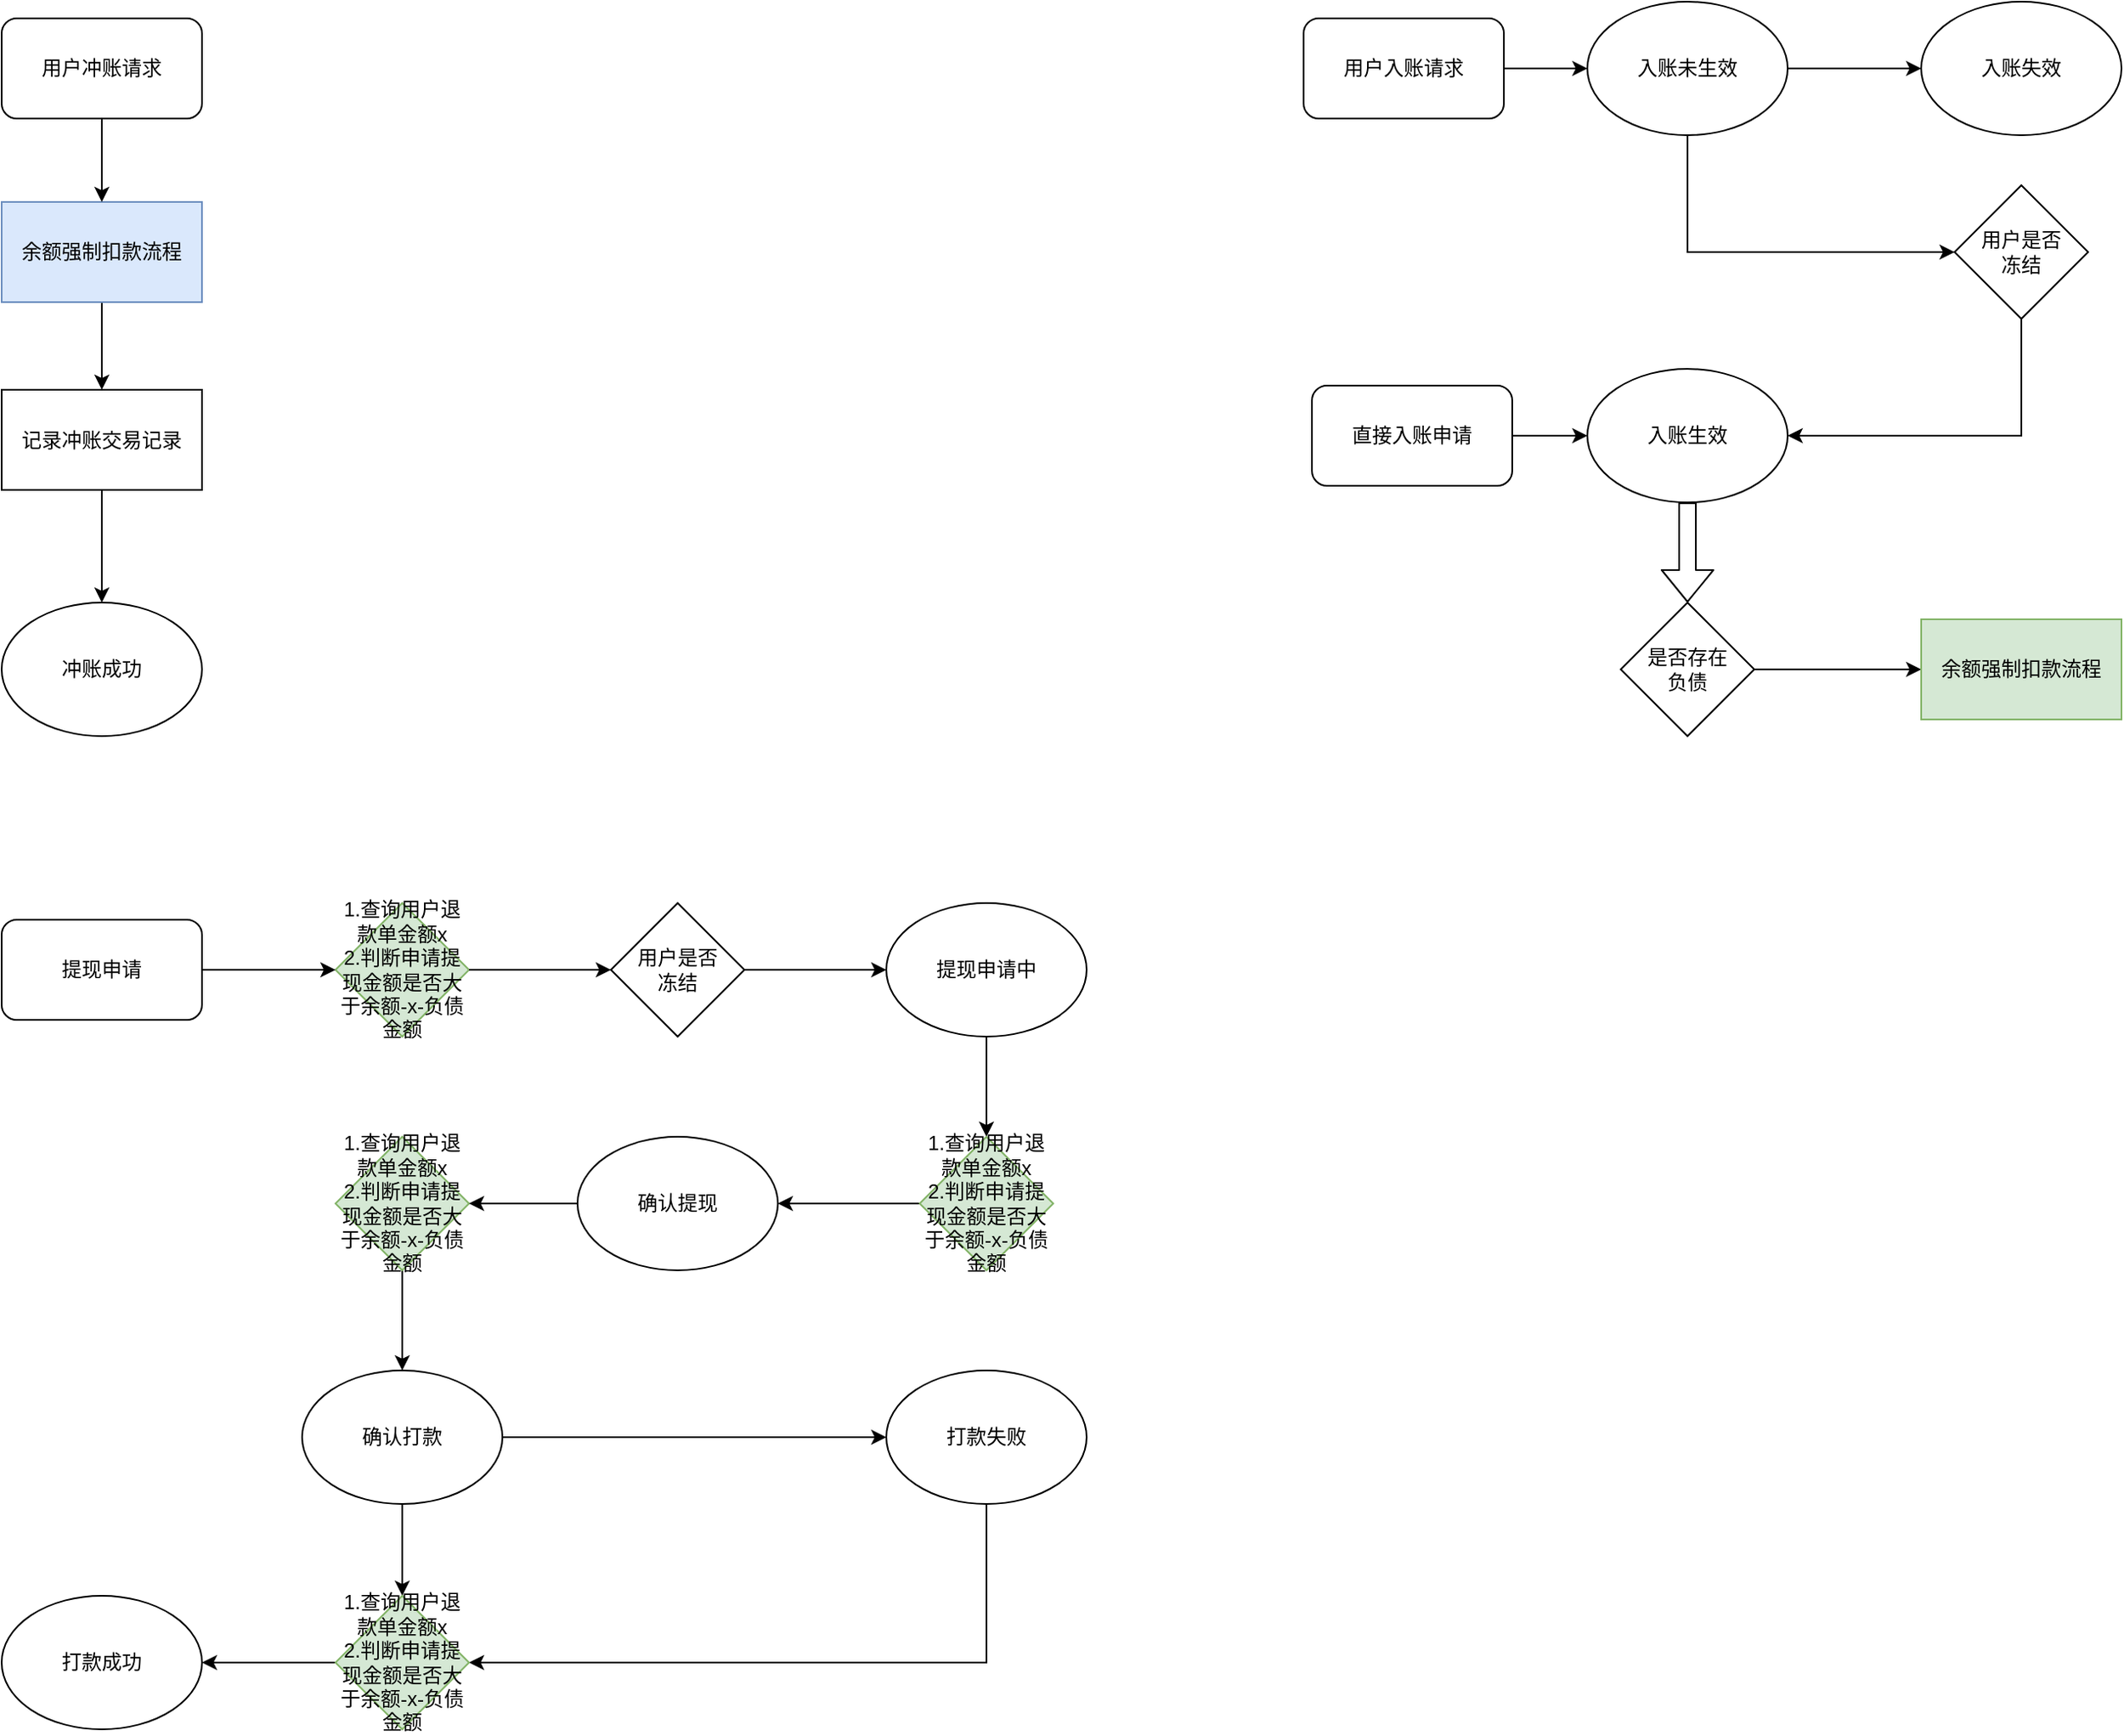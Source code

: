 <mxfile version="12.2.2" type="github" pages="1">
  <diagram id="K5ssQcy8KxZWnZY8tlnZ" name="第 1 页">
    <mxGraphModel dx="1886" dy="859" grid="1" gridSize="10" guides="1" tooltips="1" connect="1" arrows="1" fold="1" page="1" pageScale="1" pageWidth="1400" pageHeight="850" math="0" shadow="0">
      <root>
        <mxCell id="0"/>
        <mxCell id="1" parent="0"/>
        <mxCell id="_kDz9-TRVkqLSU2LjWo9-6" style="edgeStyle=orthogonalEdgeStyle;rounded=0;orthogonalLoop=1;jettySize=auto;html=1;exitX=1;exitY=0.5;exitDx=0;exitDy=0;entryX=0;entryY=0.5;entryDx=0;entryDy=0;" parent="1" source="_kDz9-TRVkqLSU2LjWo9-11" target="_kDz9-TRVkqLSU2LjWo9-70" edge="1">
          <mxGeometry relative="1" as="geometry">
            <mxPoint x="1270.412" y="489.824" as="targetPoint"/>
          </mxGeometry>
        </mxCell>
        <mxCell id="_kDz9-TRVkqLSU2LjWo9-57" style="edgeStyle=orthogonalEdgeStyle;rounded=0;orthogonalLoop=1;jettySize=auto;html=1;exitX=1;exitY=0.5;exitDx=0;exitDy=0;" parent="1" source="_kDz9-TRVkqLSU2LjWo9-1" target="_kDz9-TRVkqLSU2LjWo9-56" edge="1">
          <mxGeometry relative="1" as="geometry"/>
        </mxCell>
        <mxCell id="LmvMZchNnkPi5NOvrC4N-1" style="edgeStyle=orthogonalEdgeStyle;rounded=0;orthogonalLoop=1;jettySize=auto;html=1;exitX=0.5;exitY=1;exitDx=0;exitDy=0;entryX=0;entryY=0.5;entryDx=0;entryDy=0;" edge="1" parent="1" source="_kDz9-TRVkqLSU2LjWo9-1" target="_kDz9-TRVkqLSU2LjWo9-23">
          <mxGeometry relative="1" as="geometry"/>
        </mxCell>
        <mxCell id="_kDz9-TRVkqLSU2LjWo9-1" value="入账未生效" style="ellipse;whiteSpace=wrap;html=1;" parent="1" vertex="1">
          <mxGeometry x="1010" y="30" width="120" height="80" as="geometry"/>
        </mxCell>
        <mxCell id="_kDz9-TRVkqLSU2LjWo9-8" style="edgeStyle=orthogonalEdgeStyle;rounded=0;orthogonalLoop=1;jettySize=auto;html=1;exitX=1;exitY=0.5;exitDx=0;exitDy=0;entryX=0;entryY=0.5;entryDx=0;entryDy=0;" parent="1" source="_kDz9-TRVkqLSU2LjWo9-60" target="_kDz9-TRVkqLSU2LjWo9-1" edge="1">
          <mxGeometry relative="1" as="geometry">
            <mxPoint x="890.412" y="69.824" as="sourcePoint"/>
            <mxPoint x="800" y="70" as="targetPoint"/>
          </mxGeometry>
        </mxCell>
        <mxCell id="_kDz9-TRVkqLSU2LjWo9-4" value="入账生效" style="ellipse;whiteSpace=wrap;html=1;" parent="1" vertex="1">
          <mxGeometry x="1010" y="250" width="120" height="80" as="geometry"/>
        </mxCell>
        <mxCell id="_kDz9-TRVkqLSU2LjWo9-11" value="是否存在&lt;br&gt;负债" style="rhombus;whiteSpace=wrap;html=1;" parent="1" vertex="1">
          <mxGeometry x="1030" y="390" width="80" height="80" as="geometry"/>
        </mxCell>
        <mxCell id="_kDz9-TRVkqLSU2LjWo9-32" style="edgeStyle=orthogonalEdgeStyle;rounded=0;orthogonalLoop=1;jettySize=auto;html=1;exitX=0.5;exitY=1;exitDx=0;exitDy=0;entryX=0.5;entryY=0;entryDx=0;entryDy=0;" parent="1" source="_kDz9-TRVkqLSU2LjWo9-19" target="_kDz9-TRVkqLSU2LjWo9-30" edge="1">
          <mxGeometry relative="1" as="geometry"/>
        </mxCell>
        <mxCell id="_kDz9-TRVkqLSU2LjWo9-19" value="提现申请中" style="ellipse;whiteSpace=wrap;html=1;" parent="1" vertex="1">
          <mxGeometry x="590" y="570" width="120" height="80" as="geometry"/>
        </mxCell>
        <mxCell id="_kDz9-TRVkqLSU2LjWo9-21" value="冲账成功" style="ellipse;whiteSpace=wrap;html=1;" parent="1" vertex="1">
          <mxGeometry x="60" y="390" width="120" height="80" as="geometry"/>
        </mxCell>
        <mxCell id="_kDz9-TRVkqLSU2LjWo9-24" style="edgeStyle=orthogonalEdgeStyle;rounded=0;orthogonalLoop=1;jettySize=auto;html=1;exitX=0.5;exitY=1;exitDx=0;exitDy=0;entryX=1;entryY=0.5;entryDx=0;entryDy=0;" parent="1" source="_kDz9-TRVkqLSU2LjWo9-23" target="_kDz9-TRVkqLSU2LjWo9-4" edge="1">
          <mxGeometry relative="1" as="geometry"/>
        </mxCell>
        <mxCell id="_kDz9-TRVkqLSU2LjWo9-23" value="用户是否&lt;br&gt;冻结" style="rhombus;whiteSpace=wrap;html=1;" parent="1" vertex="1">
          <mxGeometry x="1230" y="140" width="80" height="80" as="geometry"/>
        </mxCell>
        <mxCell id="_kDz9-TRVkqLSU2LjWo9-27" style="edgeStyle=orthogonalEdgeStyle;rounded=0;orthogonalLoop=1;jettySize=auto;html=1;exitX=1;exitY=0.5;exitDx=0;exitDy=0;" parent="1" source="_kDz9-TRVkqLSU2LjWo9-49" target="_kDz9-TRVkqLSU2LjWo9-19" edge="1">
          <mxGeometry relative="1" as="geometry"/>
        </mxCell>
        <mxCell id="_kDz9-TRVkqLSU2LjWo9-26" value="1.查询用户退款单金额x&lt;br&gt;2.判断申请提现金额是否大于余额-x-负债金额" style="rhombus;whiteSpace=wrap;html=1;fillColor=#d5e8d4;strokeColor=#82b366;" parent="1" vertex="1">
          <mxGeometry x="260" y="570" width="80" height="80" as="geometry"/>
        </mxCell>
        <mxCell id="_kDz9-TRVkqLSU2LjWo9-42" style="edgeStyle=orthogonalEdgeStyle;rounded=0;orthogonalLoop=1;jettySize=auto;html=1;exitX=1;exitY=0.5;exitDx=0;exitDy=0;entryX=0;entryY=0.5;entryDx=0;entryDy=0;" parent="1" source="_kDz9-TRVkqLSU2LjWo9-28" target="_kDz9-TRVkqLSU2LjWo9-40" edge="1">
          <mxGeometry relative="1" as="geometry"/>
        </mxCell>
        <mxCell id="_kDz9-TRVkqLSU2LjWo9-44" style="edgeStyle=orthogonalEdgeStyle;rounded=0;orthogonalLoop=1;jettySize=auto;html=1;exitX=0.5;exitY=1;exitDx=0;exitDy=0;entryX=0.5;entryY=0;entryDx=0;entryDy=0;" parent="1" source="_kDz9-TRVkqLSU2LjWo9-28" target="_kDz9-TRVkqLSU2LjWo9-63" edge="1">
          <mxGeometry relative="1" as="geometry"/>
        </mxCell>
        <mxCell id="_kDz9-TRVkqLSU2LjWo9-28" value="确认打款" style="ellipse;whiteSpace=wrap;html=1;" parent="1" vertex="1">
          <mxGeometry x="240" y="850" width="120" height="80" as="geometry"/>
        </mxCell>
        <mxCell id="_kDz9-TRVkqLSU2LjWo9-35" style="edgeStyle=orthogonalEdgeStyle;rounded=0;orthogonalLoop=1;jettySize=auto;html=1;exitX=0.5;exitY=1;exitDx=0;exitDy=0;entryX=0.5;entryY=0;entryDx=0;entryDy=0;" parent="1" source="_kDz9-TRVkqLSU2LjWo9-38" target="_kDz9-TRVkqLSU2LjWo9-28" edge="1">
          <mxGeometry relative="1" as="geometry">
            <mxPoint x="480" y="1025" as="targetPoint"/>
          </mxGeometry>
        </mxCell>
        <mxCell id="_kDz9-TRVkqLSU2LjWo9-29" value="确认提现" style="ellipse;whiteSpace=wrap;html=1;" parent="1" vertex="1">
          <mxGeometry x="405" y="710" width="120" height="80" as="geometry"/>
        </mxCell>
        <mxCell id="_kDz9-TRVkqLSU2LjWo9-33" style="edgeStyle=orthogonalEdgeStyle;rounded=0;orthogonalLoop=1;jettySize=auto;html=1;exitX=0;exitY=0.5;exitDx=0;exitDy=0;entryX=1;entryY=0.5;entryDx=0;entryDy=0;" parent="1" source="_kDz9-TRVkqLSU2LjWo9-30" target="_kDz9-TRVkqLSU2LjWo9-29" edge="1">
          <mxGeometry relative="1" as="geometry"/>
        </mxCell>
        <mxCell id="_kDz9-TRVkqLSU2LjWo9-30" value="1.查询用户退款单金额x&lt;br&gt;2.判断申请提现金额是否大于余额-x-负债金额" style="rhombus;whiteSpace=wrap;html=1;fillColor=#d5e8d4;strokeColor=#82b366;" parent="1" vertex="1">
          <mxGeometry x="610" y="710" width="80" height="80" as="geometry"/>
        </mxCell>
        <mxCell id="_kDz9-TRVkqLSU2LjWo9-38" value="1.查询用户退款单金额x&lt;br&gt;2.判断申请提现金额是否大于余额-x-负债金额" style="rhombus;whiteSpace=wrap;html=1;fillColor=#d5e8d4;strokeColor=#82b366;" parent="1" vertex="1">
          <mxGeometry x="260" y="710" width="80" height="80" as="geometry"/>
        </mxCell>
        <mxCell id="_kDz9-TRVkqLSU2LjWo9-39" style="edgeStyle=orthogonalEdgeStyle;rounded=0;orthogonalLoop=1;jettySize=auto;html=1;exitX=0;exitY=0.5;exitDx=0;exitDy=0;entryX=1;entryY=0.5;entryDx=0;entryDy=0;" parent="1" source="_kDz9-TRVkqLSU2LjWo9-29" target="_kDz9-TRVkqLSU2LjWo9-38" edge="1">
          <mxGeometry relative="1" as="geometry">
            <mxPoint x="480" y="990" as="sourcePoint"/>
            <mxPoint x="480" y="1140" as="targetPoint"/>
          </mxGeometry>
        </mxCell>
        <mxCell id="_kDz9-TRVkqLSU2LjWo9-45" style="edgeStyle=orthogonalEdgeStyle;rounded=0;orthogonalLoop=1;jettySize=auto;html=1;exitX=0.5;exitY=1;exitDx=0;exitDy=0;entryX=1;entryY=0.5;entryDx=0;entryDy=0;" parent="1" source="_kDz9-TRVkqLSU2LjWo9-40" target="_kDz9-TRVkqLSU2LjWo9-63" edge="1">
          <mxGeometry relative="1" as="geometry"/>
        </mxCell>
        <mxCell id="_kDz9-TRVkqLSU2LjWo9-40" value="打款失败" style="ellipse;whiteSpace=wrap;html=1;" parent="1" vertex="1">
          <mxGeometry x="590" y="850" width="120" height="80" as="geometry"/>
        </mxCell>
        <mxCell id="_kDz9-TRVkqLSU2LjWo9-43" value="打款成功" style="ellipse;whiteSpace=wrap;html=1;" parent="1" vertex="1">
          <mxGeometry x="60" y="985" width="120" height="80" as="geometry"/>
        </mxCell>
        <mxCell id="_kDz9-TRVkqLSU2LjWo9-49" value="用户是否&lt;br&gt;冻结" style="rhombus;whiteSpace=wrap;html=1;" parent="1" vertex="1">
          <mxGeometry x="425" y="570" width="80" height="80" as="geometry"/>
        </mxCell>
        <mxCell id="_kDz9-TRVkqLSU2LjWo9-51" style="edgeStyle=orthogonalEdgeStyle;rounded=0;orthogonalLoop=1;jettySize=auto;html=1;exitX=1;exitY=0.5;exitDx=0;exitDy=0;" parent="1" source="_kDz9-TRVkqLSU2LjWo9-26" target="_kDz9-TRVkqLSU2LjWo9-49" edge="1">
          <mxGeometry relative="1" as="geometry">
            <mxPoint x="480.412" y="540.353" as="sourcePoint"/>
            <mxPoint x="480" y="759" as="targetPoint"/>
          </mxGeometry>
        </mxCell>
        <mxCell id="_kDz9-TRVkqLSU2LjWo9-53" value="" style="shape=flexArrow;endArrow=classic;html=1;exitX=0.5;exitY=1;exitDx=0;exitDy=0;" parent="1" source="_kDz9-TRVkqLSU2LjWo9-4" target="_kDz9-TRVkqLSU2LjWo9-11" edge="1">
          <mxGeometry width="50" height="50" relative="1" as="geometry">
            <mxPoint x="1220" y="790" as="sourcePoint"/>
            <mxPoint x="1270" y="740" as="targetPoint"/>
          </mxGeometry>
        </mxCell>
        <mxCell id="_kDz9-TRVkqLSU2LjWo9-56" value="入账失效" style="ellipse;whiteSpace=wrap;html=1;" parent="1" vertex="1">
          <mxGeometry x="1210" y="30" width="120" height="80" as="geometry"/>
        </mxCell>
        <mxCell id="_kDz9-TRVkqLSU2LjWo9-59" style="edgeStyle=orthogonalEdgeStyle;rounded=0;orthogonalLoop=1;jettySize=auto;html=1;exitX=1;exitY=0.5;exitDx=0;exitDy=0;entryX=0;entryY=0.5;entryDx=0;entryDy=0;" parent="1" source="_kDz9-TRVkqLSU2LjWo9-58" target="_kDz9-TRVkqLSU2LjWo9-26" edge="1">
          <mxGeometry relative="1" as="geometry"/>
        </mxCell>
        <mxCell id="_kDz9-TRVkqLSU2LjWo9-58" value="提现申请" style="rounded=1;whiteSpace=wrap;html=1;" parent="1" vertex="1">
          <mxGeometry x="60" y="580" width="120" height="60" as="geometry"/>
        </mxCell>
        <mxCell id="_kDz9-TRVkqLSU2LjWo9-60" value="用户入账请求" style="rounded=1;whiteSpace=wrap;html=1;" parent="1" vertex="1">
          <mxGeometry x="840" y="40" width="120" height="60" as="geometry"/>
        </mxCell>
        <mxCell id="_kDz9-TRVkqLSU2LjWo9-68" style="edgeStyle=orthogonalEdgeStyle;rounded=0;orthogonalLoop=1;jettySize=auto;html=1;exitX=0.5;exitY=1;exitDx=0;exitDy=0;entryX=0.5;entryY=0;entryDx=0;entryDy=0;" parent="1" source="_kDz9-TRVkqLSU2LjWo9-55" target="_kDz9-TRVkqLSU2LjWo9-67" edge="1">
          <mxGeometry relative="1" as="geometry"/>
        </mxCell>
        <mxCell id="_kDz9-TRVkqLSU2LjWo9-55" value="余额强制扣款流程" style="rounded=0;whiteSpace=wrap;html=1;fillColor=#dae8fc;strokeColor=#6c8ebf;" parent="1" vertex="1">
          <mxGeometry x="60" y="150" width="120" height="60" as="geometry"/>
        </mxCell>
        <mxCell id="_kDz9-TRVkqLSU2LjWo9-62" style="edgeStyle=orthogonalEdgeStyle;rounded=0;orthogonalLoop=1;jettySize=auto;html=1;entryX=0.5;entryY=0;entryDx=0;entryDy=0;exitX=0.5;exitY=1;exitDx=0;exitDy=0;" parent="1" source="_kDz9-TRVkqLSU2LjWo9-71" target="_kDz9-TRVkqLSU2LjWo9-55" edge="1">
          <mxGeometry relative="1" as="geometry">
            <mxPoint x="130" y="55" as="sourcePoint"/>
            <mxPoint x="460.286" y="294.714" as="targetPoint"/>
          </mxGeometry>
        </mxCell>
        <mxCell id="_kDz9-TRVkqLSU2LjWo9-66" style="edgeStyle=orthogonalEdgeStyle;rounded=0;orthogonalLoop=1;jettySize=auto;html=1;exitX=0;exitY=0.5;exitDx=0;exitDy=0;entryX=1;entryY=0.5;entryDx=0;entryDy=0;" parent="1" source="_kDz9-TRVkqLSU2LjWo9-63" target="_kDz9-TRVkqLSU2LjWo9-43" edge="1">
          <mxGeometry relative="1" as="geometry"/>
        </mxCell>
        <mxCell id="_kDz9-TRVkqLSU2LjWo9-63" value="1.查询用户退款单金额x&lt;br&gt;2.判断申请提现金额是否大于余额-x-负债金额" style="rhombus;whiteSpace=wrap;html=1;fillColor=#d5e8d4;strokeColor=#82b366;" parent="1" vertex="1">
          <mxGeometry x="260" y="985" width="80" height="80" as="geometry"/>
        </mxCell>
        <mxCell id="_kDz9-TRVkqLSU2LjWo9-69" style="edgeStyle=orthogonalEdgeStyle;rounded=0;orthogonalLoop=1;jettySize=auto;html=1;exitX=0.5;exitY=1;exitDx=0;exitDy=0;entryX=0.5;entryY=0;entryDx=0;entryDy=0;" parent="1" source="_kDz9-TRVkqLSU2LjWo9-67" target="_kDz9-TRVkqLSU2LjWo9-21" edge="1">
          <mxGeometry relative="1" as="geometry"/>
        </mxCell>
        <mxCell id="_kDz9-TRVkqLSU2LjWo9-67" value="记录冲账交易记录" style="rounded=0;whiteSpace=wrap;html=1;" parent="1" vertex="1">
          <mxGeometry x="60" y="262.5" width="120" height="60" as="geometry"/>
        </mxCell>
        <mxCell id="_kDz9-TRVkqLSU2LjWo9-70" value="余额强制扣款流程" style="rounded=0;whiteSpace=wrap;html=1;fillColor=#d5e8d4;strokeColor=#82b366;" parent="1" vertex="1">
          <mxGeometry x="1210" y="400" width="120" height="60" as="geometry"/>
        </mxCell>
        <mxCell id="_kDz9-TRVkqLSU2LjWo9-71" value="用户冲账请求" style="rounded=1;whiteSpace=wrap;html=1;" parent="1" vertex="1">
          <mxGeometry x="60" y="40" width="120" height="60" as="geometry"/>
        </mxCell>
        <mxCell id="_kDz9-TRVkqLSU2LjWo9-76" style="edgeStyle=orthogonalEdgeStyle;rounded=0;orthogonalLoop=1;jettySize=auto;html=1;exitX=1;exitY=0.5;exitDx=0;exitDy=0;entryX=0;entryY=0.5;entryDx=0;entryDy=0;" parent="1" source="_kDz9-TRVkqLSU2LjWo9-75" target="_kDz9-TRVkqLSU2LjWo9-4" edge="1">
          <mxGeometry relative="1" as="geometry"/>
        </mxCell>
        <mxCell id="_kDz9-TRVkqLSU2LjWo9-75" value="直接入账申请" style="rounded=1;whiteSpace=wrap;html=1;" parent="1" vertex="1">
          <mxGeometry x="845" y="260" width="120" height="60" as="geometry"/>
        </mxCell>
      </root>
    </mxGraphModel>
  </diagram>
</mxfile>
